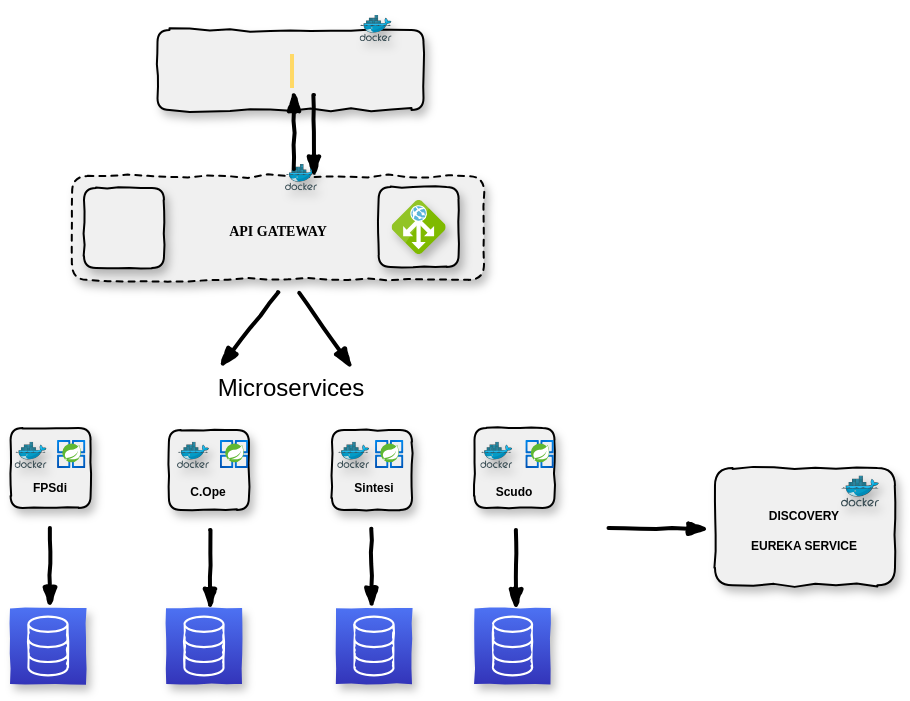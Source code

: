 <mxfile version="15.8.2" type="github">
  <diagram id="C5RBs43oDa-KdzZeNtuy" name="Page-1">
    <mxGraphModel dx="569" dy="318" grid="1" gridSize="10" guides="1" tooltips="1" connect="1" arrows="1" fold="1" page="1" pageScale="1" pageWidth="827" pageHeight="1169" background="none" math="0" shadow="0">
      <root>
        <mxCell id="WIyWlLk6GJQsqaUBKTNV-0" />
        <mxCell id="WIyWlLk6GJQsqaUBKTNV-1" parent="WIyWlLk6GJQsqaUBKTNV-0" />
        <mxCell id="03yPQON_WWGw00mhkOWc-1" value="&lt;span style=&quot;background-color: rgb(255 , 229 , 153)&quot;&gt;&lt;br&gt;&lt;/span&gt;" style="rounded=1;whiteSpace=wrap;html=1;rotation=0;textDirection=ltr;labelBackgroundColor=#FFF4C3;glass=0;shadow=1;comic=1;fillColor=#F0F0F0;labelBorderColor=#FFD966;" parent="WIyWlLk6GJQsqaUBKTNV-1" vertex="1">
          <mxGeometry x="286.75" y="21" width="133" height="40" as="geometry" />
        </mxCell>
        <mxCell id="03yPQON_WWGw00mhkOWc-3" value="&lt;font face=&quot;Verdana&quot; style=&quot;font-size: 7px&quot;&gt;&lt;b&gt;API GATEWAY&lt;/b&gt;&lt;/font&gt;" style="rounded=1;whiteSpace=wrap;html=1;rotation=0;shadow=1;comic=1;labelBackgroundColor=#F0F0F0;gradientColor=none;fillColor=#F0F0F0;textDirection=ltr;labelPosition=center;verticalLabelPosition=middle;align=center;verticalAlign=middle;direction=east;dashed=1;" parent="WIyWlLk6GJQsqaUBKTNV-1" vertex="1">
          <mxGeometry x="244.06" y="94.06" width="205.94" height="51.88" as="geometry" />
        </mxCell>
        <mxCell id="03yPQON_WWGw00mhkOWc-21" value="" style="shape=image;html=1;verticalAlign=top;verticalLabelPosition=bottom;labelBackgroundColor=#ffffff;imageAspect=0;aspect=fixed;image=https://cdn1.iconfinder.com/data/icons/smallicons-logotypes/32/chrome-128.png;rounded=1;shadow=1;glass=0;comic=1;fillColor=#006600;gradientColor=none;" parent="WIyWlLk6GJQsqaUBKTNV-1" vertex="1">
          <mxGeometry x="298" y="33" width="20" height="20" as="geometry" />
        </mxCell>
        <mxCell id="03yPQON_WWGw00mhkOWc-22" value="" style="shape=image;html=1;verticalAlign=top;verticalLabelPosition=bottom;labelBackgroundColor=#ffffff;imageAspect=0;aspect=fixed;image=https://cdn1.iconfinder.com/data/icons/smallicons-logotypes/32/firefox-128.png;rounded=1;shadow=1;glass=0;comic=1;fillColor=#006600;gradientColor=none;" parent="WIyWlLk6GJQsqaUBKTNV-1" vertex="1">
          <mxGeometry x="337" y="33" width="20" height="20" as="geometry" />
        </mxCell>
        <mxCell id="03yPQON_WWGw00mhkOWc-25" value="" style="shape=image;html=1;verticalAlign=top;verticalLabelPosition=bottom;labelBackgroundColor=#ffffff;imageAspect=0;aspect=fixed;image=https://cdn2.iconfinder.com/data/icons/designer-skills/128/angular-128.png;rounded=1;shadow=1;glass=0;comic=1;fillColor=#F0F0F0;gradientColor=none;" parent="WIyWlLk6GJQsqaUBKTNV-1" vertex="1">
          <mxGeometry x="297" y="10" width="20" height="20" as="geometry" />
        </mxCell>
        <mxCell id="03yPQON_WWGw00mhkOWc-48" value="&lt;font style=&quot;font-size: 6px&quot;&gt;DISCOVERY&lt;br&gt;EUREKA SERVICE&lt;/font&gt;" style="whiteSpace=wrap;html=1;rounded=1;shadow=1;glass=0;comic=1;labelBackgroundColor=#F0F0F0;fillColor=#F0F0F0;gradientColor=none;fontStyle=1" parent="WIyWlLk6GJQsqaUBKTNV-1" vertex="1">
          <mxGeometry x="565.49" y="240" width="90" height="58.63" as="geometry" />
        </mxCell>
        <mxCell id="03yPQON_WWGw00mhkOWc-59" value="" style="whiteSpace=wrap;html=1;aspect=fixed;rounded=1;shadow=1;glass=0;comic=1;labelBackgroundColor=#F0F0F0;fillColor=#F0F0F0;gradientColor=none;" parent="WIyWlLk6GJQsqaUBKTNV-1" vertex="1">
          <mxGeometry x="250" y="100" width="40" height="40" as="geometry" />
        </mxCell>
        <mxCell id="03yPQON_WWGw00mhkOWc-33" value="" style="shape=image;html=1;verticalAlign=top;verticalLabelPosition=bottom;labelBackgroundColor=#ffffff;imageAspect=0;aspect=fixed;image=https://cdn4.iconfinder.com/data/icons/cc_mono_icon_set/blacks/48x48/key.png;rounded=1;shadow=1;glass=0;comic=1;fillColor=#F0F0F0;gradientColor=none;imageBackground=none;imageBorder=none;" parent="WIyWlLk6GJQsqaUBKTNV-1" vertex="1">
          <mxGeometry x="258.75" y="110.75" width="22.5" height="22.5" as="geometry" />
        </mxCell>
        <mxCell id="03yPQON_WWGw00mhkOWc-39" value="" style="shape=image;html=1;verticalAlign=top;verticalLabelPosition=bottom;labelBackgroundColor=#ffffff;imageAspect=0;aspect=fixed;image=https://cdn2.iconfinder.com/data/icons/buttons-9/128/Button_Power_On-01.png;rounded=1;shadow=1;glass=0;comic=1;fillColor=#F0F0F0;gradientColor=none;" parent="WIyWlLk6GJQsqaUBKTNV-1" vertex="1">
          <mxGeometry x="301" y="88" width="12" height="12" as="geometry" />
        </mxCell>
        <mxCell id="03yPQON_WWGw00mhkOWc-51" value="" style="aspect=fixed;html=1;points=[];align=center;image;fontSize=12;image=img/lib/mscae/Docker.svg;rounded=1;shadow=1;glass=0;comic=1;labelBackgroundColor=#F0F0F0;fillColor=#F0F0F0;gradientColor=none;" parent="WIyWlLk6GJQsqaUBKTNV-1" vertex="1">
          <mxGeometry x="350.51" y="88" width="16" height="13.12" as="geometry" />
        </mxCell>
        <mxCell id="03yPQON_WWGw00mhkOWc-60" value="" style="whiteSpace=wrap;html=1;aspect=fixed;rounded=1;shadow=1;glass=0;comic=1;labelBackgroundColor=#F0F0F0;fillColor=#F0F0F0;gradientColor=none;" parent="WIyWlLk6GJQsqaUBKTNV-1" vertex="1">
          <mxGeometry x="397.31" y="99.5" width="40" height="40" as="geometry" />
        </mxCell>
        <mxCell id="03yPQON_WWGw00mhkOWc-36" value="" style="aspect=fixed;html=1;points=[];align=center;image;fontSize=12;image=img/lib/mscae/Application_Gateway.svg;rounded=1;shadow=1;glass=0;comic=1;labelBackgroundColor=#ffffff;fillColor=#F0F0F0;gradientColor=none;" parent="WIyWlLk6GJQsqaUBKTNV-1" vertex="1">
          <mxGeometry x="403.81" y="106" width="27" height="27" as="geometry" />
        </mxCell>
        <mxCell id="03yPQON_WWGw00mhkOWc-45" value="" style="aspect=fixed;html=1;points=[];align=center;image;fontSize=12;image=img/lib/mscae/Docker.svg;rounded=1;shadow=1;glass=0;comic=1;labelBackgroundColor=#ffffff;fillColor=#F0F0F0;gradientColor=none;" parent="WIyWlLk6GJQsqaUBKTNV-1" vertex="1">
          <mxGeometry x="628.49" y="243.71" width="19" height="15.59" as="geometry" />
        </mxCell>
        <mxCell id="03yPQON_WWGw00mhkOWc-47" value="" style="shape=image;html=1;verticalAlign=top;verticalLabelPosition=bottom;labelBackgroundColor=#ffffff;imageAspect=0;aspect=fixed;image=https://cdn2.iconfinder.com/data/icons/buttons-9/128/Button_Power_On-01.png;rounded=1;shadow=1;glass=0;comic=1;fillColor=#F0F0F0;gradientColor=none;" parent="WIyWlLk6GJQsqaUBKTNV-1" vertex="1">
          <mxGeometry x="573.49" y="242.71" width="15" height="15" as="geometry" />
        </mxCell>
        <mxCell id="03yPQON_WWGw00mhkOWc-117" value="" style="group;rotation=90;" parent="WIyWlLk6GJQsqaUBKTNV-1" vertex="1" connectable="0">
          <mxGeometry x="340" y="69.44" width="40" height="9.5" as="geometry" />
        </mxCell>
        <mxCell id="03yPQON_WWGw00mhkOWc-118" value="" style="rounded=0;comic=1;strokeWidth=2;endArrow=blockThin;html=1;fontFamily=Comic Sans MS;fontStyle=1;" parent="03yPQON_WWGw00mhkOWc-117" edge="1">
          <mxGeometry width="50" height="50" relative="1" as="geometry">
            <mxPoint x="25" y="-16" as="sourcePoint" />
            <mxPoint x="25" y="25" as="targetPoint" />
          </mxGeometry>
        </mxCell>
        <mxCell id="03yPQON_WWGw00mhkOWc-119" value="" style="rounded=0;comic=1;strokeWidth=2;endArrow=blockThin;html=1;fontFamily=Comic Sans MS;fontStyle=1;" parent="03yPQON_WWGw00mhkOWc-117" edge="1">
          <mxGeometry width="50" height="50" relative="1" as="geometry">
            <mxPoint x="15" y="21" as="sourcePoint" />
            <mxPoint x="15" y="-18" as="targetPoint" />
            <Array as="points">
              <mxPoint x="15" y="-9" />
            </Array>
          </mxGeometry>
        </mxCell>
        <mxCell id="03yPQON_WWGw00mhkOWc-43" value="" style="whiteSpace=wrap;html=1;aspect=fixed;rounded=1;shadow=1;glass=0;comic=1;labelBackgroundColor=#ffffff;fillColor=#F0F0F0;gradientColor=none;" parent="WIyWlLk6GJQsqaUBKTNV-1" vertex="1">
          <mxGeometry x="213.3" y="220" width="40" height="40" as="geometry" />
        </mxCell>
        <mxCell id="03yPQON_WWGw00mhkOWc-52" value="" style="aspect=fixed;html=1;points=[];align=center;image;fontSize=12;image=img/lib/mscae/Docker.svg;rounded=1;shadow=1;glass=0;comic=1;labelBackgroundColor=#F0F0F0;fillColor=#F0F0F0;gradientColor=none;" parent="WIyWlLk6GJQsqaUBKTNV-1" vertex="1">
          <mxGeometry x="215.3" y="226.88" width="16" height="13.12" as="geometry" />
        </mxCell>
        <mxCell id="03yPQON_WWGw00mhkOWc-66" value="" style="whiteSpace=wrap;html=1;aspect=fixed;rounded=1;shadow=1;glass=0;comic=1;labelBackgroundColor=#ffffff;fillColor=#F0F0F0;gradientColor=none;" parent="WIyWlLk6GJQsqaUBKTNV-1" vertex="1">
          <mxGeometry x="292.45" y="221" width="40" height="40" as="geometry" />
        </mxCell>
        <mxCell id="03yPQON_WWGw00mhkOWc-67" value="" style="whiteSpace=wrap;html=1;aspect=fixed;rounded=1;shadow=1;glass=0;comic=1;labelBackgroundColor=#ffffff;fillColor=#F0F0F0;gradientColor=none;" parent="WIyWlLk6GJQsqaUBKTNV-1" vertex="1">
          <mxGeometry x="374" y="221" width="40" height="40" as="geometry" />
        </mxCell>
        <mxCell id="03yPQON_WWGw00mhkOWc-68" value="" style="whiteSpace=wrap;html=1;aspect=fixed;rounded=1;shadow=1;glass=0;comic=1;labelBackgroundColor=#ffffff;fillColor=#F0F0F0;gradientColor=none;" parent="WIyWlLk6GJQsqaUBKTNV-1" vertex="1">
          <mxGeometry x="445.25" y="220" width="40" height="40" as="geometry" />
        </mxCell>
        <mxCell id="03yPQON_WWGw00mhkOWc-69" value="" style="rounded=0;comic=1;strokeWidth=2;endArrow=blockThin;html=1;fontFamily=Comic Sans MS;fontStyle=1;" parent="WIyWlLk6GJQsqaUBKTNV-1" edge="1">
          <mxGeometry width="50" height="50" relative="1" as="geometry">
            <mxPoint x="232.96" y="270.0" as="sourcePoint" />
            <mxPoint x="232.96" y="309.66" as="targetPoint" />
          </mxGeometry>
        </mxCell>
        <mxCell id="03yPQON_WWGw00mhkOWc-76" value="" style="shape=image;html=1;verticalAlign=top;verticalLabelPosition=bottom;labelBackgroundColor=#ffffff;imageAspect=0;aspect=fixed;image=https://cdn2.iconfinder.com/data/icons/buttons-9/128/Button_Power_On-01.png;rounded=1;shadow=1;glass=0;comic=1;fillColor=#F0F0F0;gradientColor=none;" parent="WIyWlLk6GJQsqaUBKTNV-1" vertex="1">
          <mxGeometry x="236" y="226.88" width="15" height="15" as="geometry" />
        </mxCell>
        <mxCell id="03yPQON_WWGw00mhkOWc-81" value="" style="rounded=0;comic=1;strokeWidth=2;endArrow=blockThin;html=1;fontFamily=Comic Sans MS;fontStyle=1;" parent="WIyWlLk6GJQsqaUBKTNV-1" edge="1">
          <mxGeometry width="50" height="50" relative="1" as="geometry">
            <mxPoint x="313" y="271" as="sourcePoint" />
            <mxPoint x="313" y="310.66" as="targetPoint" />
          </mxGeometry>
        </mxCell>
        <mxCell id="03yPQON_WWGw00mhkOWc-84" value="" style="rounded=0;comic=1;strokeWidth=2;endArrow=blockThin;html=1;fontFamily=Comic Sans MS;fontStyle=1;" parent="WIyWlLk6GJQsqaUBKTNV-1" edge="1">
          <mxGeometry width="50" height="50" relative="1" as="geometry">
            <mxPoint x="393.71" y="270.34" as="sourcePoint" />
            <mxPoint x="393.71" y="310.0" as="targetPoint" />
          </mxGeometry>
        </mxCell>
        <mxCell id="03yPQON_WWGw00mhkOWc-87" value="" style="rounded=0;comic=1;strokeWidth=2;endArrow=blockThin;html=1;fontFamily=Comic Sans MS;fontStyle=1;" parent="WIyWlLk6GJQsqaUBKTNV-1" edge="1">
          <mxGeometry width="50" height="50" relative="1" as="geometry">
            <mxPoint x="466" y="271" as="sourcePoint" />
            <mxPoint x="466" y="310.66" as="targetPoint" />
          </mxGeometry>
        </mxCell>
        <mxCell id="03yPQON_WWGw00mhkOWc-107" value="" style="aspect=fixed;html=1;points=[];align=center;image;fontSize=12;image=img/lib/mscae/Docker.svg;rounded=1;shadow=1;glass=0;comic=1;labelBackgroundColor=#F0F0F0;fillColor=#F0F0F0;gradientColor=none;" parent="WIyWlLk6GJQsqaUBKTNV-1" vertex="1">
          <mxGeometry x="296.51" y="226.88" width="16" height="13.12" as="geometry" />
        </mxCell>
        <mxCell id="03yPQON_WWGw00mhkOWc-109" value="" style="aspect=fixed;html=1;points=[];align=center;image;fontSize=12;image=img/lib/mscae/Docker.svg;rounded=1;shadow=1;glass=0;comic=1;labelBackgroundColor=#F0F0F0;fillColor=#F0F0F0;gradientColor=none;" parent="WIyWlLk6GJQsqaUBKTNV-1" vertex="1">
          <mxGeometry x="376.61" y="226.88" width="16" height="13.12" as="geometry" />
        </mxCell>
        <mxCell id="03yPQON_WWGw00mhkOWc-110" value="" style="shape=image;html=1;verticalAlign=top;verticalLabelPosition=bottom;labelBackgroundColor=#ffffff;imageAspect=0;aspect=fixed;image=https://cdn2.iconfinder.com/data/icons/buttons-9/128/Button_Power_On-01.png;rounded=1;shadow=1;glass=0;comic=1;fillColor=#F0F0F0;gradientColor=none;" parent="WIyWlLk6GJQsqaUBKTNV-1" vertex="1">
          <mxGeometry x="397.31" y="226.88" width="15" height="15" as="geometry" />
        </mxCell>
        <mxCell id="03yPQON_WWGw00mhkOWc-111" value="" style="aspect=fixed;html=1;points=[];align=center;image;fontSize=12;image=img/lib/mscae/Docker.svg;rounded=1;shadow=1;glass=0;comic=1;labelBackgroundColor=#F0F0F0;fillColor=#F0F0F0;gradientColor=none;" parent="WIyWlLk6GJQsqaUBKTNV-1" vertex="1">
          <mxGeometry x="448.14" y="226.88" width="16" height="13.12" as="geometry" />
        </mxCell>
        <mxCell id="03yPQON_WWGw00mhkOWc-112" value="" style="shape=image;html=1;verticalAlign=top;verticalLabelPosition=bottom;labelBackgroundColor=#ffffff;imageAspect=0;aspect=fixed;image=https://cdn2.iconfinder.com/data/icons/buttons-9/128/Button_Power_On-01.png;rounded=1;shadow=1;glass=0;comic=1;fillColor=#F0F0F0;gradientColor=none;" parent="WIyWlLk6GJQsqaUBKTNV-1" vertex="1">
          <mxGeometry x="468.84" y="226.88" width="15" height="15" as="geometry" />
        </mxCell>
        <mxCell id="03yPQON_WWGw00mhkOWc-149" value="" style="rounded=0;comic=1;strokeWidth=2;endArrow=blockThin;html=1;fontFamily=Comic Sans MS;fontStyle=1;" parent="WIyWlLk6GJQsqaUBKTNV-1" edge="1">
          <mxGeometry width="50" height="50" relative="1" as="geometry">
            <mxPoint x="512.25" y="270" as="sourcePoint" />
            <mxPoint x="562.25" y="270.45" as="targetPoint" />
          </mxGeometry>
        </mxCell>
        <mxCell id="03yPQON_WWGw00mhkOWc-150" value="Microservices" style="text;html=1;align=center;verticalAlign=middle;whiteSpace=wrap;rounded=0;shadow=1;glass=1;dashed=1;comic=1;labelBackgroundColor=#FFFFFF;" parent="WIyWlLk6GJQsqaUBKTNV-1" vertex="1">
          <mxGeometry x="326.51" y="190" width="53.49" height="20" as="geometry" />
        </mxCell>
        <mxCell id="03yPQON_WWGw00mhkOWc-152" value="" style="rounded=0;comic=1;strokeWidth=2;endArrow=blockThin;html=1;fontFamily=Comic Sans MS;fontStyle=1;" parent="WIyWlLk6GJQsqaUBKTNV-1" edge="1">
          <mxGeometry width="50" height="50" relative="1" as="geometry">
            <mxPoint x="347" y="152" as="sourcePoint" />
            <mxPoint x="318" y="189.6" as="targetPoint" />
          </mxGeometry>
        </mxCell>
        <mxCell id="03yPQON_WWGw00mhkOWc-153" value="" style="rounded=0;comic=1;strokeWidth=2;endArrow=blockThin;html=1;fontFamily=Comic Sans MS;fontStyle=1;" parent="WIyWlLk6GJQsqaUBKTNV-1" edge="1">
          <mxGeometry width="50" height="50" relative="1" as="geometry">
            <mxPoint x="357.61" y="152.4" as="sourcePoint" />
            <mxPoint x="384" y="190.0" as="targetPoint" />
          </mxGeometry>
        </mxCell>
        <mxCell id="03yPQON_WWGw00mhkOWc-155" value="" style="shape=image;html=1;verticalAlign=top;verticalLabelPosition=bottom;labelBackgroundColor=#ffffff;imageAspect=0;aspect=fixed;image=https://cdn1.iconfinder.com/data/icons/logotypes/32/internet-explorer-128.png;rounded=1;shadow=1;glass=1;dashed=1;comic=1;strokeColor=#000000;strokeWidth=1;fillColor=#FFFFFF;gradientColor=none;" parent="WIyWlLk6GJQsqaUBKTNV-1" vertex="1">
          <mxGeometry x="380" y="30" width="23" height="23" as="geometry" />
        </mxCell>
        <mxCell id="03yPQON_WWGw00mhkOWc-161" value="" style="outlineConnect=0;fontColor=#232F3E;gradientColor=#4D72F3;gradientDirection=north;fillColor=#3334B9;strokeColor=#ffffff;dashed=0;verticalLabelPosition=bottom;verticalAlign=top;align=center;html=1;fontSize=12;fontStyle=0;aspect=fixed;shape=mxgraph.aws4.resourceIcon;resIcon=mxgraph.aws4.database;rounded=1;shadow=1;glass=1;comic=1;labelBackgroundColor=#FFFFFF;" parent="WIyWlLk6GJQsqaUBKTNV-1" vertex="1">
          <mxGeometry x="213" y="310" width="38" height="38" as="geometry" />
        </mxCell>
        <mxCell id="03yPQON_WWGw00mhkOWc-162" value="" style="outlineConnect=0;fontColor=#232F3E;gradientColor=#4D72F3;gradientDirection=north;fillColor=#3334B9;strokeColor=#ffffff;dashed=0;verticalLabelPosition=bottom;verticalAlign=top;align=center;html=1;fontSize=12;fontStyle=0;aspect=fixed;shape=mxgraph.aws4.resourceIcon;resIcon=mxgraph.aws4.database;rounded=1;shadow=1;glass=1;comic=1;labelBackgroundColor=#FFFFFF;" parent="WIyWlLk6GJQsqaUBKTNV-1" vertex="1">
          <mxGeometry x="291" y="310" width="38" height="38" as="geometry" />
        </mxCell>
        <mxCell id="03yPQON_WWGw00mhkOWc-164" value="" style="outlineConnect=0;fontColor=#232F3E;gradientColor=#4D72F3;gradientDirection=north;fillColor=#3334B9;strokeColor=#ffffff;dashed=0;verticalLabelPosition=bottom;verticalAlign=top;align=center;html=1;fontSize=12;fontStyle=0;aspect=fixed;shape=mxgraph.aws4.resourceIcon;resIcon=mxgraph.aws4.database;rounded=1;shadow=1;glass=1;comic=1;labelBackgroundColor=#FFFFFF;" parent="WIyWlLk6GJQsqaUBKTNV-1" vertex="1">
          <mxGeometry x="376" y="310" width="38" height="38" as="geometry" />
        </mxCell>
        <mxCell id="03yPQON_WWGw00mhkOWc-166" value="" style="outlineConnect=0;fontColor=#232F3E;gradientColor=#4D72F3;gradientDirection=north;fillColor=#3334B9;strokeColor=#ffffff;dashed=0;verticalLabelPosition=bottom;verticalAlign=top;align=center;html=1;fontSize=12;fontStyle=0;aspect=fixed;shape=mxgraph.aws4.resourceIcon;resIcon=mxgraph.aws4.database;rounded=1;shadow=1;glass=1;comic=1;labelBackgroundColor=#FFFFFF;" parent="WIyWlLk6GJQsqaUBKTNV-1" vertex="1">
          <mxGeometry x="445.25" y="310" width="38" height="38" as="geometry" />
        </mxCell>
        <mxCell id="PknwNR-NVuLqpfMxcqzn-1" value="" style="aspect=fixed;html=1;points=[];align=center;image;fontSize=12;image=img/lib/mscae/Docker.svg;rounded=1;shadow=1;glass=0;comic=1;labelBackgroundColor=#F0F0F0;fillColor=#F0F0F0;gradientColor=none;" vertex="1" parent="WIyWlLk6GJQsqaUBKTNV-1">
          <mxGeometry x="387.81" y="13.44" width="16" height="13.12" as="geometry" />
        </mxCell>
        <mxCell id="PknwNR-NVuLqpfMxcqzn-2" value="FPSdi" style="text;html=1;strokeColor=none;fillColor=none;align=center;verticalAlign=middle;whiteSpace=wrap;rounded=0;fontSize=6;fontStyle=1" vertex="1" parent="WIyWlLk6GJQsqaUBKTNV-1">
          <mxGeometry x="218.3" y="245.21" width="30" height="10" as="geometry" />
        </mxCell>
        <mxCell id="PknwNR-NVuLqpfMxcqzn-3" value="C.Ope" style="text;html=1;strokeColor=none;fillColor=none;align=center;verticalAlign=middle;whiteSpace=wrap;rounded=0;fontSize=6;fontStyle=1" vertex="1" parent="WIyWlLk6GJQsqaUBKTNV-1">
          <mxGeometry x="296.51" y="246.5" width="30" height="10" as="geometry" />
        </mxCell>
        <mxCell id="PknwNR-NVuLqpfMxcqzn-4" value="Sintesi" style="text;html=1;strokeColor=none;fillColor=none;align=center;verticalAlign=middle;whiteSpace=wrap;rounded=0;fontSize=6;fontStyle=1" vertex="1" parent="WIyWlLk6GJQsqaUBKTNV-1">
          <mxGeometry x="380" y="245.21" width="30" height="10" as="geometry" />
        </mxCell>
        <mxCell id="PknwNR-NVuLqpfMxcqzn-5" value="" style="aspect=fixed;html=1;points=[];align=center;image;fontSize=12;image=img/lib/azure2/compute/Azure_Spring_Cloud.svg;" vertex="1" parent="WIyWlLk6GJQsqaUBKTNV-1">
          <mxGeometry x="236.12" y="226" width="14.88" height="14" as="geometry" />
        </mxCell>
        <mxCell id="PknwNR-NVuLqpfMxcqzn-6" value="" style="aspect=fixed;html=1;points=[];align=center;image;fontSize=12;image=img/lib/azure2/compute/Azure_Spring_Cloud.svg;" vertex="1" parent="WIyWlLk6GJQsqaUBKTNV-1">
          <mxGeometry x="317.57" y="226" width="14.88" height="14" as="geometry" />
        </mxCell>
        <mxCell id="PknwNR-NVuLqpfMxcqzn-7" value="" style="aspect=fixed;html=1;points=[];align=center;image;fontSize=12;image=img/lib/azure2/compute/Azure_Spring_Cloud.svg;" vertex="1" parent="WIyWlLk6GJQsqaUBKTNV-1">
          <mxGeometry x="395.12" y="226" width="14.88" height="14" as="geometry" />
        </mxCell>
        <mxCell id="PknwNR-NVuLqpfMxcqzn-8" value="" style="aspect=fixed;html=1;points=[];align=center;image;fontSize=12;image=img/lib/azure2/compute/Azure_Spring_Cloud.svg;" vertex="1" parent="WIyWlLk6GJQsqaUBKTNV-1">
          <mxGeometry x="470.37" y="226" width="14.88" height="14" as="geometry" />
        </mxCell>
        <mxCell id="PknwNR-NVuLqpfMxcqzn-10" value="Scudo" style="text;html=1;strokeColor=none;fillColor=none;align=center;verticalAlign=middle;whiteSpace=wrap;rounded=0;fontSize=6;fontStyle=1" vertex="1" parent="WIyWlLk6GJQsqaUBKTNV-1">
          <mxGeometry x="450.25" y="246.5" width="30" height="10" as="geometry" />
        </mxCell>
      </root>
    </mxGraphModel>
  </diagram>
</mxfile>
